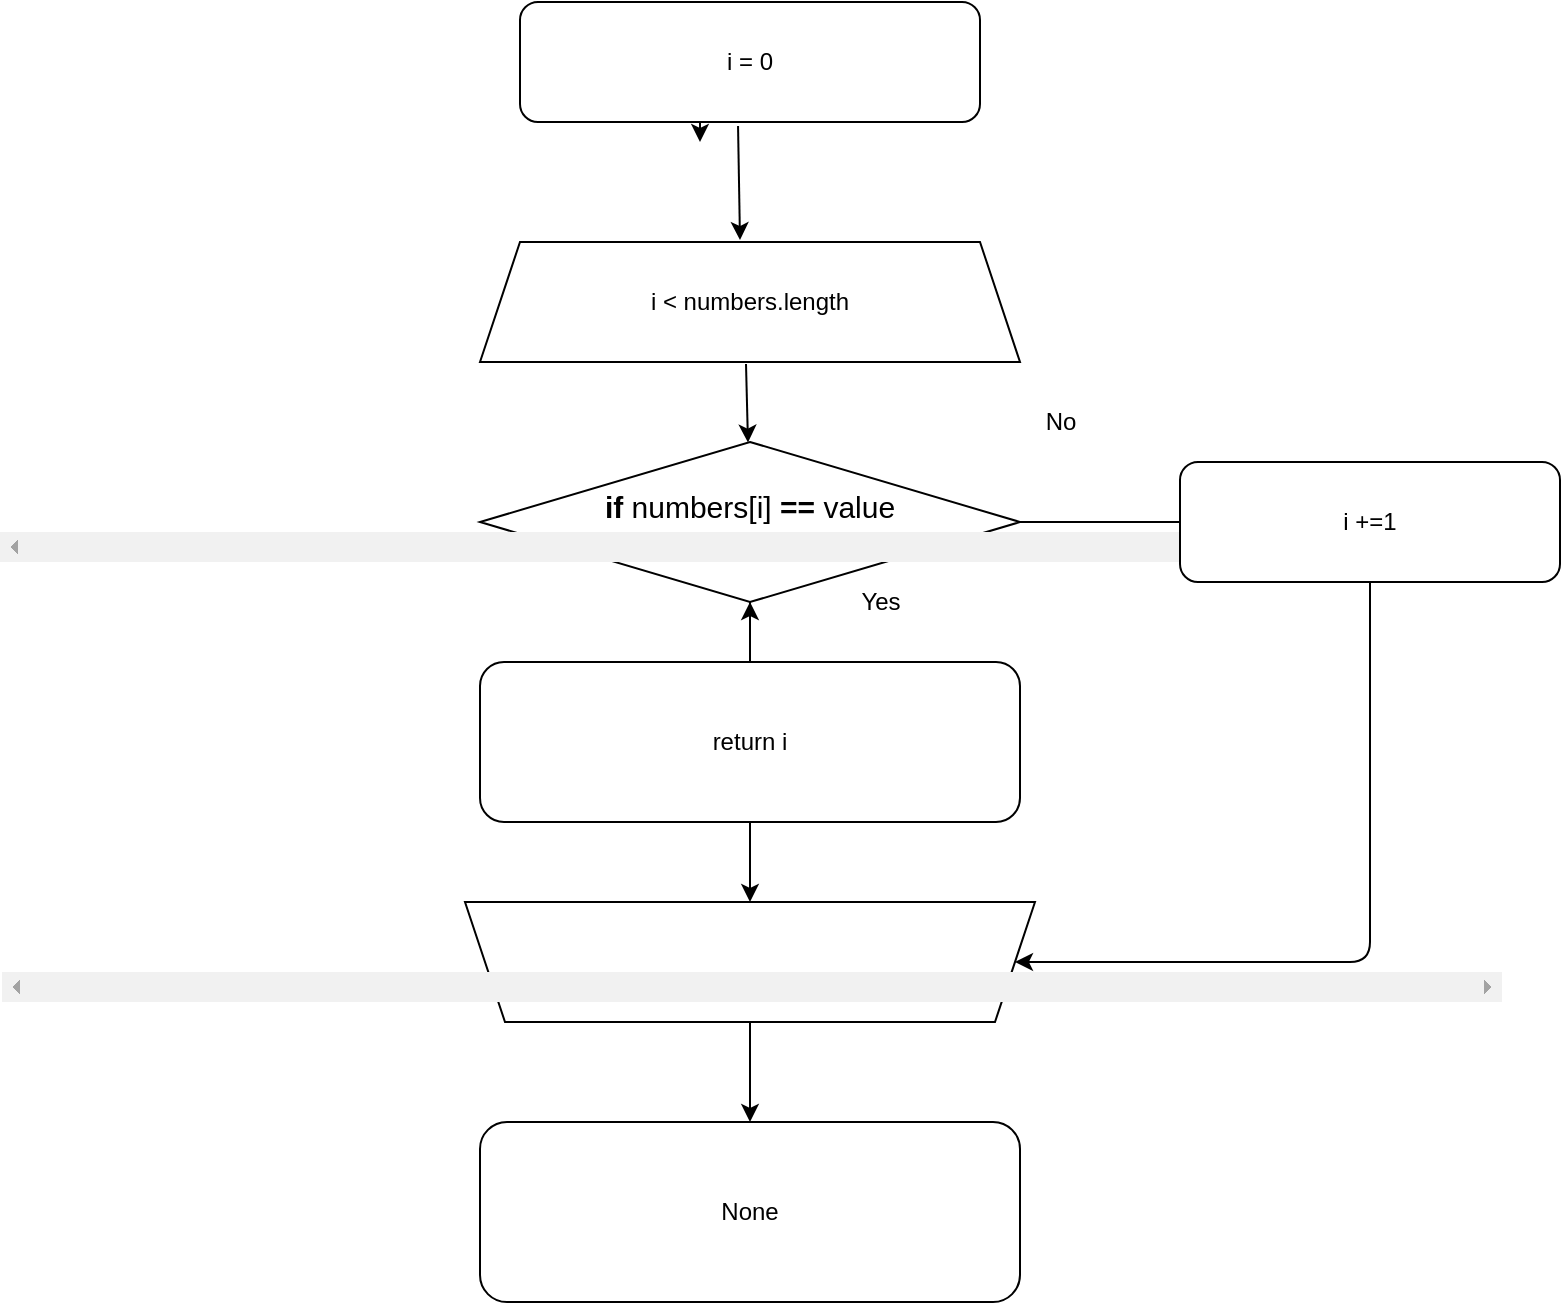 <mxfile version="14.8.1" type="github">
  <diagram id="6UO_RfwHxwbF6oqnQ0xU" name="Page-1">
    <mxGraphModel dx="1691" dy="794" grid="1" gridSize="10" guides="1" tooltips="1" connect="1" arrows="1" fold="1" page="1" pageScale="1" pageWidth="827" pageHeight="1169" math="0" shadow="0">
      <root>
        <mxCell id="0" />
        <mxCell id="1" parent="0" />
        <mxCell id="Kb8ZxoE7uC22eAhm2sxR-25" style="edgeStyle=orthogonalEdgeStyle;rounded=0;orthogonalLoop=1;jettySize=auto;html=1;exitX=0.5;exitY=1;exitDx=0;exitDy=0;" edge="1" parent="1" source="Kb8ZxoE7uC22eAhm2sxR-1">
          <mxGeometry relative="1" as="geometry">
            <mxPoint x="300" y="110" as="targetPoint" />
          </mxGeometry>
        </mxCell>
        <mxCell id="Kb8ZxoE7uC22eAhm2sxR-1" value="i = 0" style="rounded=1;whiteSpace=wrap;html=1;" vertex="1" parent="1">
          <mxGeometry x="210" y="40" width="230" height="60" as="geometry" />
        </mxCell>
        <mxCell id="Kb8ZxoE7uC22eAhm2sxR-3" value="&lt;span&gt;i &amp;lt; numbers.length&lt;/span&gt;" style="shape=trapezoid;perimeter=trapezoidPerimeter;whiteSpace=wrap;html=1;fixedSize=1;" vertex="1" parent="1">
          <mxGeometry x="190" y="160" width="270" height="60" as="geometry" />
        </mxCell>
        <mxCell id="Kb8ZxoE7uC22eAhm2sxR-6" value="&lt;pre style=&quot;box-sizing: border-box ; font-family: &amp;#34;inconsolata&amp;#34; , sans-serif ; font-size: 15px ; overflow: scroll auto ; overflow-wrap: break-word ; border: none ; padding: 0px ; border-radius: 5px ; background: transparent ; margin-top: 0px ; margin-bottom: 0px ; width: 750px ; line-height: 24px&quot;&gt;&lt;br&gt;&lt;/pre&gt;" style="shape=trapezoid;perimeter=trapezoidPerimeter;whiteSpace=wrap;html=1;fixedSize=1;direction=west;" vertex="1" parent="1">
          <mxGeometry x="182.5" y="490" width="285" height="60" as="geometry" />
        </mxCell>
        <mxCell id="Kb8ZxoE7uC22eAhm2sxR-12" value="None" style="rounded=1;whiteSpace=wrap;html=1;" vertex="1" parent="1">
          <mxGeometry x="190" y="600" width="270" height="90" as="geometry" />
        </mxCell>
        <mxCell id="Kb8ZxoE7uC22eAhm2sxR-13" value="&lt;pre style=&quot;box-sizing: border-box ; font-family: &amp;#34;inconsolata&amp;#34; , sans-serif ; font-size: 15px ; overflow: scroll auto ; overflow-wrap: break-word ; border: none ; padding: 0px ; border-radius: 5px ; background: transparent ; margin-top: 0px ; margin-bottom: 0px ; width: 750px ; line-height: 24px&quot;&gt;&lt;span class=&quot;k&quot; style=&quot;box-sizing: border-box ; font-weight: bold&quot;&gt;if&lt;/span&gt; &lt;span class=&quot;n&quot; style=&quot;box-sizing: border-box&quot;&gt;numbers&lt;/span&gt;&lt;span class=&quot;p&quot; style=&quot;box-sizing: border-box&quot;&gt;[&lt;/span&gt;&lt;span class=&quot;n&quot; style=&quot;box-sizing: border-box&quot;&gt;i&lt;/span&gt;&lt;span class=&quot;p&quot; style=&quot;box-sizing: border-box&quot;&gt;]&lt;/span&gt; &lt;span class=&quot;o&quot; style=&quot;box-sizing: border-box ; font-weight: bold&quot;&gt;==&lt;/span&gt; &lt;span class=&quot;n&quot; style=&quot;box-sizing: border-box&quot;&gt;value&lt;/span&gt;&lt;/pre&gt;" style="rhombus;whiteSpace=wrap;html=1;" vertex="1" parent="1">
          <mxGeometry x="190" y="260" width="270" height="80" as="geometry" />
        </mxCell>
        <mxCell id="Kb8ZxoE7uC22eAhm2sxR-18" value="i +=1" style="rounded=1;whiteSpace=wrap;html=1;" vertex="1" parent="1">
          <mxGeometry x="540" y="270" width="190" height="60" as="geometry" />
        </mxCell>
        <mxCell id="Kb8ZxoE7uC22eAhm2sxR-19" value="" style="endArrow=none;html=1;entryX=0;entryY=0.5;entryDx=0;entryDy=0;exitX=1;exitY=0.5;exitDx=0;exitDy=0;" edge="1" parent="1" source="Kb8ZxoE7uC22eAhm2sxR-13" target="Kb8ZxoE7uC22eAhm2sxR-18">
          <mxGeometry width="50" height="50" relative="1" as="geometry">
            <mxPoint x="370" y="420" as="sourcePoint" />
            <mxPoint x="420" y="370" as="targetPoint" />
          </mxGeometry>
        </mxCell>
        <mxCell id="Kb8ZxoE7uC22eAhm2sxR-20" value="No" style="text;html=1;align=center;verticalAlign=middle;resizable=0;points=[];autosize=1;strokeColor=none;" vertex="1" parent="1">
          <mxGeometry x="465" y="240" width="30" height="20" as="geometry" />
        </mxCell>
        <mxCell id="Kb8ZxoE7uC22eAhm2sxR-22" value="" style="endArrow=classic;html=1;entryX=0;entryY=0.5;entryDx=0;entryDy=0;exitX=0.5;exitY=1;exitDx=0;exitDy=0;" edge="1" parent="1" source="Kb8ZxoE7uC22eAhm2sxR-18" target="Kb8ZxoE7uC22eAhm2sxR-6">
          <mxGeometry width="50" height="50" relative="1" as="geometry">
            <mxPoint x="650" y="340" as="sourcePoint" />
            <mxPoint x="420" y="370" as="targetPoint" />
            <Array as="points">
              <mxPoint x="635" y="400" />
              <mxPoint x="635" y="520" />
            </Array>
          </mxGeometry>
        </mxCell>
        <mxCell id="Kb8ZxoE7uC22eAhm2sxR-24" value="" style="endArrow=classic;html=1;exitX=0.474;exitY=1.033;exitDx=0;exitDy=0;exitPerimeter=0;" edge="1" parent="1" source="Kb8ZxoE7uC22eAhm2sxR-1">
          <mxGeometry width="50" height="50" relative="1" as="geometry">
            <mxPoint x="300" y="100" as="sourcePoint" />
            <mxPoint x="320" y="159" as="targetPoint" />
          </mxGeometry>
        </mxCell>
        <mxCell id="Kb8ZxoE7uC22eAhm2sxR-27" value="" style="endArrow=classic;html=1;exitX=0.5;exitY=0;exitDx=0;exitDy=0;" edge="1" parent="1" source="Kb8ZxoE7uC22eAhm2sxR-6" target="Kb8ZxoE7uC22eAhm2sxR-12">
          <mxGeometry width="50" height="50" relative="1" as="geometry">
            <mxPoint x="370" y="420" as="sourcePoint" />
            <mxPoint x="420" y="370" as="targetPoint" />
          </mxGeometry>
        </mxCell>
        <mxCell id="Kb8ZxoE7uC22eAhm2sxR-28" value="" style="endArrow=classic;html=1;" edge="1" parent="1" target="Kb8ZxoE7uC22eAhm2sxR-13">
          <mxGeometry width="50" height="50" relative="1" as="geometry">
            <mxPoint x="323" y="221" as="sourcePoint" />
            <mxPoint x="420" y="410" as="targetPoint" />
          </mxGeometry>
        </mxCell>
        <mxCell id="Kb8ZxoE7uC22eAhm2sxR-29" value="" style="endArrow=classic;html=1;exitX=0.5;exitY=1;exitDx=0;exitDy=0;entryX=0.5;entryY=1;entryDx=0;entryDy=0;" edge="1" parent="1" source="Kb8ZxoE7uC22eAhm2sxR-13" target="Kb8ZxoE7uC22eAhm2sxR-6">
          <mxGeometry width="50" height="50" relative="1" as="geometry">
            <mxPoint x="370" y="460" as="sourcePoint" />
            <mxPoint x="420" y="410" as="targetPoint" />
          </mxGeometry>
        </mxCell>
        <mxCell id="Kb8ZxoE7uC22eAhm2sxR-39" value="" style="edgeStyle=orthogonalEdgeStyle;rounded=0;orthogonalLoop=1;jettySize=auto;html=1;" edge="1" parent="1" source="Kb8ZxoE7uC22eAhm2sxR-31" target="Kb8ZxoE7uC22eAhm2sxR-13">
          <mxGeometry relative="1" as="geometry" />
        </mxCell>
        <mxCell id="Kb8ZxoE7uC22eAhm2sxR-31" value="&lt;span&gt;return i&lt;/span&gt;" style="rounded=1;whiteSpace=wrap;html=1;" vertex="1" parent="1">
          <mxGeometry x="190" y="370" width="270" height="80" as="geometry" />
        </mxCell>
        <mxCell id="Kb8ZxoE7uC22eAhm2sxR-34" value="Yes" style="text;html=1;align=center;verticalAlign=middle;resizable=0;points=[];autosize=1;strokeColor=none;" vertex="1" parent="1">
          <mxGeometry x="370" y="330" width="40" height="20" as="geometry" />
        </mxCell>
      </root>
    </mxGraphModel>
  </diagram>
</mxfile>
